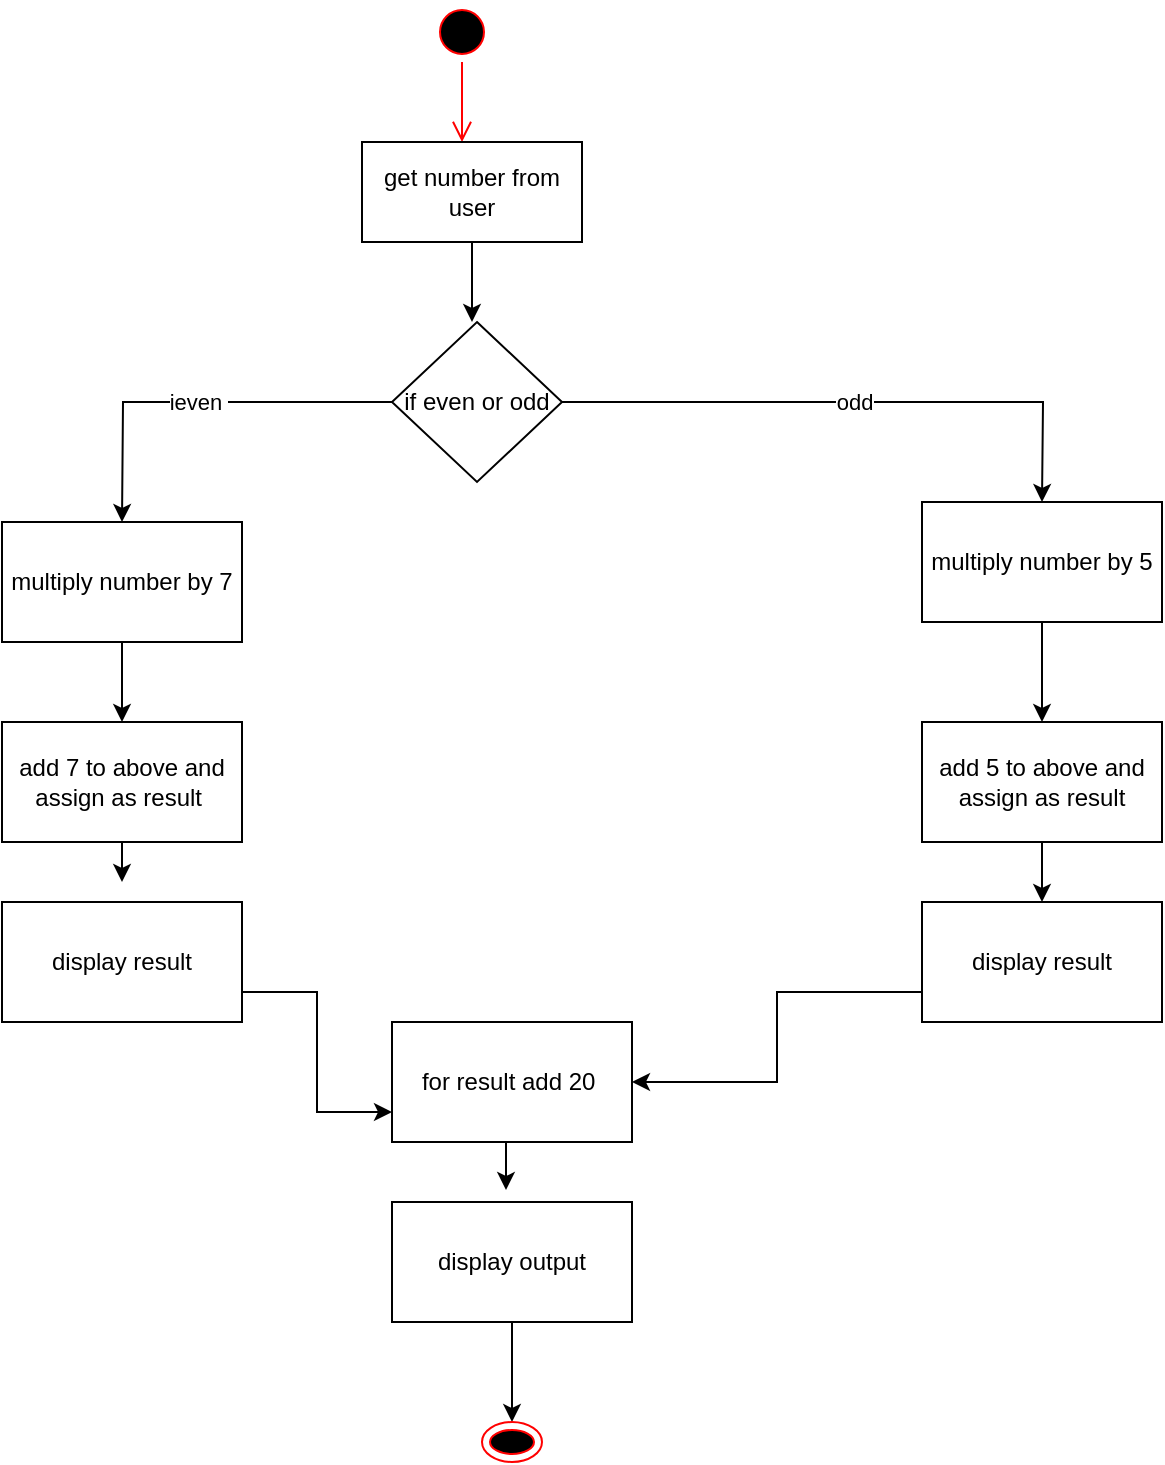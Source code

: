 <mxfile version="21.5.0" type="device">
  <diagram name="Page-1" id="F7Eah_8RHcdUlg_rCZ74">
    <mxGraphModel dx="1434" dy="764" grid="1" gridSize="10" guides="1" tooltips="1" connect="1" arrows="1" fold="1" page="1" pageScale="1" pageWidth="850" pageHeight="1100" math="0" shadow="0">
      <root>
        <mxCell id="0" />
        <mxCell id="1" parent="0" />
        <mxCell id="x-4_nydf2DMnikUG0P3h-1" value="" style="ellipse;html=1;shape=startState;fillColor=#000000;strokeColor=#ff0000;" vertex="1" parent="1">
          <mxGeometry x="395" width="30" height="30" as="geometry" />
        </mxCell>
        <mxCell id="x-4_nydf2DMnikUG0P3h-2" value="" style="edgeStyle=orthogonalEdgeStyle;html=1;verticalAlign=bottom;endArrow=open;endSize=8;strokeColor=#ff0000;rounded=0;" edge="1" source="x-4_nydf2DMnikUG0P3h-1" parent="1">
          <mxGeometry relative="1" as="geometry">
            <mxPoint x="410" y="70" as="targetPoint" />
          </mxGeometry>
        </mxCell>
        <mxCell id="x-4_nydf2DMnikUG0P3h-4" style="edgeStyle=orthogonalEdgeStyle;rounded=0;orthogonalLoop=1;jettySize=auto;html=1;exitX=0.5;exitY=1;exitDx=0;exitDy=0;" edge="1" parent="1" source="x-4_nydf2DMnikUG0P3h-3">
          <mxGeometry relative="1" as="geometry">
            <mxPoint x="415" y="160" as="targetPoint" />
          </mxGeometry>
        </mxCell>
        <mxCell id="x-4_nydf2DMnikUG0P3h-3" value="get number from user" style="html=1;whiteSpace=wrap;" vertex="1" parent="1">
          <mxGeometry x="360" y="70" width="110" height="50" as="geometry" />
        </mxCell>
        <mxCell id="x-4_nydf2DMnikUG0P3h-6" value="ieven&amp;nbsp;" style="edgeStyle=orthogonalEdgeStyle;rounded=0;orthogonalLoop=1;jettySize=auto;html=1;exitX=0;exitY=0.5;exitDx=0;exitDy=0;" edge="1" parent="1" source="x-4_nydf2DMnikUG0P3h-5">
          <mxGeometry relative="1" as="geometry">
            <mxPoint x="240" y="260" as="targetPoint" />
          </mxGeometry>
        </mxCell>
        <mxCell id="x-4_nydf2DMnikUG0P3h-7" value="odd" style="edgeStyle=orthogonalEdgeStyle;rounded=0;orthogonalLoop=1;jettySize=auto;html=1;exitX=1;exitY=0.5;exitDx=0;exitDy=0;" edge="1" parent="1" source="x-4_nydf2DMnikUG0P3h-5">
          <mxGeometry relative="1" as="geometry">
            <mxPoint x="700" y="250" as="targetPoint" />
          </mxGeometry>
        </mxCell>
        <mxCell id="x-4_nydf2DMnikUG0P3h-5" value="&amp;nbsp;if even or odd&amp;nbsp;" style="rhombus;whiteSpace=wrap;html=1;" vertex="1" parent="1">
          <mxGeometry x="375" y="160" width="85" height="80" as="geometry" />
        </mxCell>
        <mxCell id="x-4_nydf2DMnikUG0P3h-10" style="edgeStyle=orthogonalEdgeStyle;rounded=0;orthogonalLoop=1;jettySize=auto;html=1;exitX=0.5;exitY=1;exitDx=0;exitDy=0;" edge="1" parent="1" source="x-4_nydf2DMnikUG0P3h-8">
          <mxGeometry relative="1" as="geometry">
            <mxPoint x="240" y="360" as="targetPoint" />
          </mxGeometry>
        </mxCell>
        <mxCell id="x-4_nydf2DMnikUG0P3h-8" value="multiply number by 7" style="rounded=0;whiteSpace=wrap;html=1;" vertex="1" parent="1">
          <mxGeometry x="180" y="260" width="120" height="60" as="geometry" />
        </mxCell>
        <mxCell id="x-4_nydf2DMnikUG0P3h-13" style="edgeStyle=orthogonalEdgeStyle;rounded=0;orthogonalLoop=1;jettySize=auto;html=1;exitX=0.5;exitY=1;exitDx=0;exitDy=0;entryX=0.5;entryY=0;entryDx=0;entryDy=0;" edge="1" parent="1" source="x-4_nydf2DMnikUG0P3h-9" target="x-4_nydf2DMnikUG0P3h-12">
          <mxGeometry relative="1" as="geometry" />
        </mxCell>
        <mxCell id="x-4_nydf2DMnikUG0P3h-9" value="multiply number by 5" style="rounded=0;whiteSpace=wrap;html=1;" vertex="1" parent="1">
          <mxGeometry x="640" y="250" width="120" height="60" as="geometry" />
        </mxCell>
        <mxCell id="x-4_nydf2DMnikUG0P3h-25" style="edgeStyle=orthogonalEdgeStyle;rounded=0;orthogonalLoop=1;jettySize=auto;html=1;exitX=0.5;exitY=1;exitDx=0;exitDy=0;" edge="1" parent="1" source="x-4_nydf2DMnikUG0P3h-11">
          <mxGeometry relative="1" as="geometry">
            <mxPoint x="240" y="440" as="targetPoint" />
          </mxGeometry>
        </mxCell>
        <mxCell id="x-4_nydf2DMnikUG0P3h-11" value="add 7 to above and assign as result&amp;nbsp;" style="rounded=0;whiteSpace=wrap;html=1;" vertex="1" parent="1">
          <mxGeometry x="180" y="360" width="120" height="60" as="geometry" />
        </mxCell>
        <mxCell id="x-4_nydf2DMnikUG0P3h-26" style="edgeStyle=orthogonalEdgeStyle;rounded=0;orthogonalLoop=1;jettySize=auto;html=1;exitX=0.5;exitY=1;exitDx=0;exitDy=0;entryX=0.5;entryY=0;entryDx=0;entryDy=0;" edge="1" parent="1" source="x-4_nydf2DMnikUG0P3h-12" target="x-4_nydf2DMnikUG0P3h-22">
          <mxGeometry relative="1" as="geometry" />
        </mxCell>
        <mxCell id="x-4_nydf2DMnikUG0P3h-12" value="add 5 to above and assign as result" style="rounded=0;whiteSpace=wrap;html=1;" vertex="1" parent="1">
          <mxGeometry x="640" y="360" width="120" height="60" as="geometry" />
        </mxCell>
        <mxCell id="x-4_nydf2DMnikUG0P3h-18" style="edgeStyle=orthogonalEdgeStyle;rounded=0;orthogonalLoop=1;jettySize=auto;html=1;exitX=0.5;exitY=1;exitDx=0;exitDy=0;entryX=0.475;entryY=-0.1;entryDx=0;entryDy=0;entryPerimeter=0;" edge="1" parent="1" source="x-4_nydf2DMnikUG0P3h-16" target="x-4_nydf2DMnikUG0P3h-17">
          <mxGeometry relative="1" as="geometry" />
        </mxCell>
        <mxCell id="x-4_nydf2DMnikUG0P3h-16" value="for result add 20&amp;nbsp;" style="rounded=0;whiteSpace=wrap;html=1;" vertex="1" parent="1">
          <mxGeometry x="375" y="510" width="120" height="60" as="geometry" />
        </mxCell>
        <mxCell id="x-4_nydf2DMnikUG0P3h-21" style="edgeStyle=orthogonalEdgeStyle;rounded=0;orthogonalLoop=1;jettySize=auto;html=1;exitX=0.5;exitY=1;exitDx=0;exitDy=0;entryX=0.5;entryY=0;entryDx=0;entryDy=0;" edge="1" parent="1" source="x-4_nydf2DMnikUG0P3h-17" target="x-4_nydf2DMnikUG0P3h-19">
          <mxGeometry relative="1" as="geometry" />
        </mxCell>
        <mxCell id="x-4_nydf2DMnikUG0P3h-17" value="display output" style="rounded=0;whiteSpace=wrap;html=1;" vertex="1" parent="1">
          <mxGeometry x="375" y="600" width="120" height="60" as="geometry" />
        </mxCell>
        <mxCell id="x-4_nydf2DMnikUG0P3h-19" value="" style="ellipse;html=1;shape=endState;fillColor=#000000;strokeColor=#ff0000;" vertex="1" parent="1">
          <mxGeometry x="420" y="710" width="30" height="20" as="geometry" />
        </mxCell>
        <mxCell id="x-4_nydf2DMnikUG0P3h-27" style="edgeStyle=orthogonalEdgeStyle;rounded=0;orthogonalLoop=1;jettySize=auto;html=1;exitX=0;exitY=0.75;exitDx=0;exitDy=0;entryX=1;entryY=0.5;entryDx=0;entryDy=0;" edge="1" parent="1" source="x-4_nydf2DMnikUG0P3h-22" target="x-4_nydf2DMnikUG0P3h-16">
          <mxGeometry relative="1" as="geometry" />
        </mxCell>
        <mxCell id="x-4_nydf2DMnikUG0P3h-22" value="display result" style="rounded=0;whiteSpace=wrap;html=1;" vertex="1" parent="1">
          <mxGeometry x="640" y="450" width="120" height="60" as="geometry" />
        </mxCell>
        <mxCell id="x-4_nydf2DMnikUG0P3h-28" style="edgeStyle=orthogonalEdgeStyle;rounded=0;orthogonalLoop=1;jettySize=auto;html=1;exitX=1;exitY=0.75;exitDx=0;exitDy=0;entryX=0;entryY=0.75;entryDx=0;entryDy=0;" edge="1" parent="1" source="x-4_nydf2DMnikUG0P3h-24" target="x-4_nydf2DMnikUG0P3h-16">
          <mxGeometry relative="1" as="geometry" />
        </mxCell>
        <mxCell id="x-4_nydf2DMnikUG0P3h-24" value="display result" style="rounded=0;whiteSpace=wrap;html=1;" vertex="1" parent="1">
          <mxGeometry x="180" y="450" width="120" height="60" as="geometry" />
        </mxCell>
      </root>
    </mxGraphModel>
  </diagram>
</mxfile>
